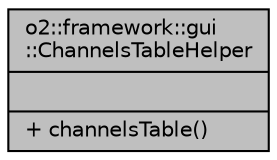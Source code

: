 digraph "o2::framework::gui::ChannelsTableHelper"
{
 // INTERACTIVE_SVG=YES
  bgcolor="transparent";
  edge [fontname="Helvetica",fontsize="10",labelfontname="Helvetica",labelfontsize="10"];
  node [fontname="Helvetica",fontsize="10",shape=record];
  Node1 [label="{o2::framework::gui\l::ChannelsTableHelper\n||+ channelsTable()\l}",height=0.2,width=0.4,color="black", fillcolor="grey75", style="filled" fontcolor="black"];
}

